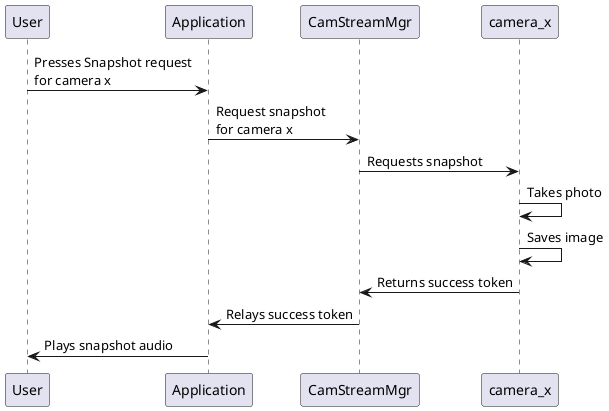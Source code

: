 @startuml

User -> Application : Presses Snapshot request\nfor camera x
Application -> CamStreamMgr : Request snapshot\nfor camera x
CamStreamMgr -> camera_x : Requests snapshot
camera_x -> camera_x : Takes photo
camera_x -> camera_x : Saves image
camera_x -> CamStreamMgr : Returns success token
CamStreamMgr -> Application : Relays success token
Application -> User : Plays snapshot audio

@enduml